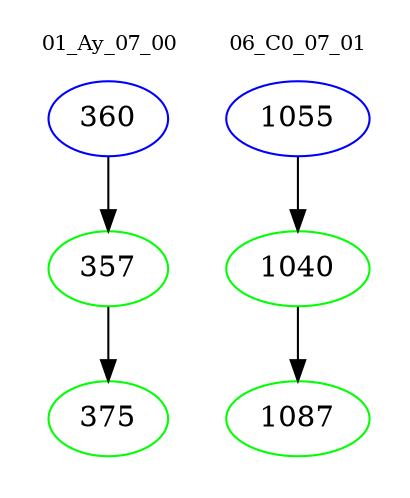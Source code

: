 digraph{
subgraph cluster_0 {
color = white
label = "01_Ay_07_00";
fontsize=10;
T0_360 [label="360", color="blue"]
T0_360 -> T0_357 [color="black"]
T0_357 [label="357", color="green"]
T0_357 -> T0_375 [color="black"]
T0_375 [label="375", color="green"]
}
subgraph cluster_1 {
color = white
label = "06_C0_07_01";
fontsize=10;
T1_1055 [label="1055", color="blue"]
T1_1055 -> T1_1040 [color="black"]
T1_1040 [label="1040", color="green"]
T1_1040 -> T1_1087 [color="black"]
T1_1087 [label="1087", color="green"]
}
}
